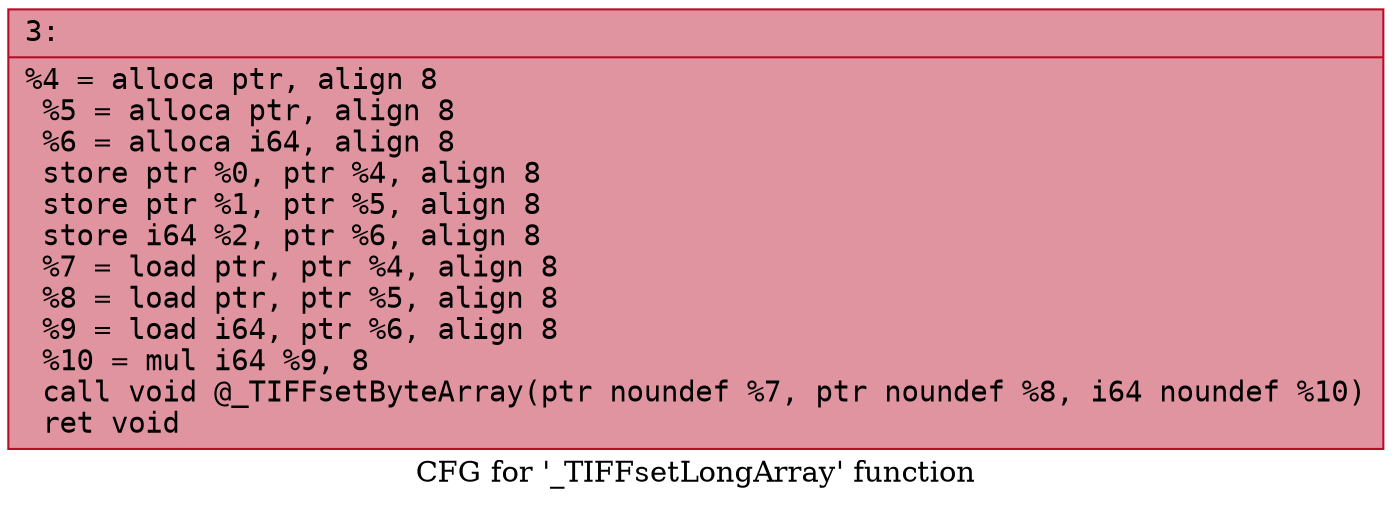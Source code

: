 digraph "CFG for '_TIFFsetLongArray' function" {
	label="CFG for '_TIFFsetLongArray' function";

	Node0x6000015d2260 [shape=record,color="#b70d28ff", style=filled, fillcolor="#b70d2870" fontname="Courier",label="{3:\l|  %4 = alloca ptr, align 8\l  %5 = alloca ptr, align 8\l  %6 = alloca i64, align 8\l  store ptr %0, ptr %4, align 8\l  store ptr %1, ptr %5, align 8\l  store i64 %2, ptr %6, align 8\l  %7 = load ptr, ptr %4, align 8\l  %8 = load ptr, ptr %5, align 8\l  %9 = load i64, ptr %6, align 8\l  %10 = mul i64 %9, 8\l  call void @_TIFFsetByteArray(ptr noundef %7, ptr noundef %8, i64 noundef %10)\l  ret void\l}"];
}
